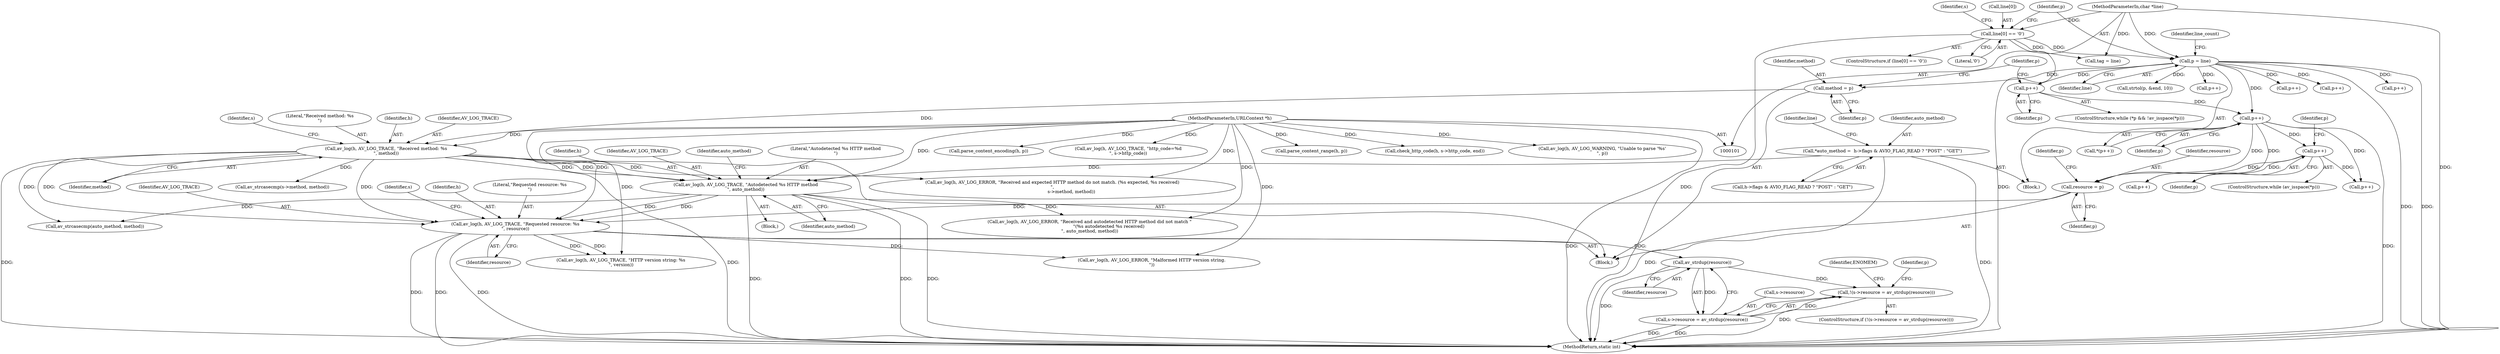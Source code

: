 digraph "0_FFmpeg_2a05c8f813de6f2278827734bf8102291e7484aa_7@API" {
"1000272" [label="(Call,av_strdup(resource))"];
"1000261" [label="(Call,av_log(h, AV_LOG_TRACE, \"Requested resource: %s\n\", resource))"];
"1000208" [label="(Call,av_log(h, AV_LOG_TRACE, \"Autodetected %s HTTP method\n\", auto_method))"];
"1000176" [label="(Call,av_log(h, AV_LOG_TRACE, \"Received method: %s\n\", method))"];
"1000102" [label="(MethodParameterIn,URLContext *h)"];
"1000158" [label="(Call,method = p)"];
"1000145" [label="(Call,p = line)"];
"1000132" [label="(Call,line[0] == '\0')"];
"1000103" [label="(MethodParameterIn,char *line)"];
"1000114" [label="(Call,*auto_method =  h->flags & AVIO_FLAG_READ ? \"POST\" : \"GET\")"];
"1000246" [label="(Call,resource = p)"];
"1000244" [label="(Call,p++)"];
"1000173" [label="(Call,p++)"];
"1000169" [label="(Call,p++)"];
"1000267" [label="(Call,!(s->resource = av_strdup(resource)))"];
"1000268" [label="(Call,s->resource = av_strdup(resource))"];
"1000106" [label="(Block,)"];
"1000140" [label="(Identifier,s)"];
"1000177" [label="(Identifier,h)"];
"1000172" [label="(Call,*(p++))"];
"1000273" [label="(Identifier,resource)"];
"1000146" [label="(Identifier,p)"];
"1000381" [label="(Call,p++)"];
"1000397" [label="(Call,p++)"];
"1000164" [label="(Identifier,p)"];
"1000243" [label="(Identifier,p)"];
"1000394" [label="(Call,tag = line)"];
"1000176" [label="(Call,av_log(h, AV_LOG_TRACE, \"Received method: %s\n\", method))"];
"1000254" [label="(Call,p++)"];
"1000686" [label="(MethodReturn,static int)"];
"1000276" [label="(Identifier,ENOMEM)"];
"1000269" [label="(Call,s->resource)"];
"1000183" [label="(Identifier,s)"];
"1000280" [label="(Identifier,p)"];
"1000169" [label="(Call,p++)"];
"1000116" [label="(Call,h->flags & AVIO_FLAG_READ ? \"POST\" : \"GET\")"];
"1000245" [label="(Identifier,p)"];
"1000174" [label="(Identifier,p)"];
"1000114" [label="(Call,*auto_method =  h->flags & AVIO_FLAG_READ ? \"POST\" : \"GET\")"];
"1000179" [label="(Literal,\"Received method: %s\n\")"];
"1000145" [label="(Call,p = line)"];
"1000263" [label="(Identifier,AV_LOG_TRACE)"];
"1000332" [label="(Call,p++)"];
"1000180" [label="(Identifier,method)"];
"1000170" [label="(Identifier,p)"];
"1000214" [label="(Call,av_strcasecmp(auto_method, method))"];
"1000218" [label="(Call,av_log(h, AV_LOG_ERROR, \"Received and autodetected HTTP method did not match \"\n                           \"(%s autodetected %s received)\n\", auto_method, method))"];
"1000270" [label="(Identifier,s)"];
"1000266" [label="(ControlStructure,if (!(s->resource = av_strdup(resource))))"];
"1000160" [label="(Identifier,p)"];
"1000187" [label="(Call,av_strcasecmp(s->method, method))"];
"1000147" [label="(Identifier,line)"];
"1000173" [label="(Call,p++)"];
"1000248" [label="(Identifier,p)"];
"1000207" [label="(Block,)"];
"1000158" [label="(Call,method = p)"];
"1000262" [label="(Identifier,h)"];
"1000133" [label="(Call,line[0])"];
"1000344" [label="(Call,strtol(p, &end, 10))"];
"1000208" [label="(Call,av_log(h, AV_LOG_TRACE, \"Autodetected %s HTTP method\n\", auto_method))"];
"1000209" [label="(Identifier,h)"];
"1000338" [label="(Call,p++)"];
"1000103" [label="(MethodParameterIn,char *line)"];
"1000315" [label="(Call,av_log(h, AV_LOG_TRACE, \"HTTP version string: %s\n\", version))"];
"1000210" [label="(Identifier,AV_LOG_TRACE)"];
"1000306" [label="(Call,av_log(h, AV_LOG_ERROR, \"Malformed HTTP version string.\n\"))"];
"1000193" [label="(Call,av_log(h, AV_LOG_ERROR, \"Received and expected HTTP method do not match. (%s expected, %s received)\n\",\n                           s->method, method))"];
"1000244" [label="(Call,p++)"];
"1000150" [label="(Identifier,line_count)"];
"1000215" [label="(Identifier,auto_method)"];
"1000131" [label="(ControlStructure,if (line[0] == '\0'))"];
"1000136" [label="(Literal,'\0')"];
"1000178" [label="(Identifier,AV_LOG_TRACE)"];
"1000264" [label="(Literal,\"Requested resource: %s\n\")"];
"1000253" [label="(Identifier,p)"];
"1000267" [label="(Call,!(s->resource = av_strdup(resource)))"];
"1000454" [label="(Call,parse_content_range(h, p))"];
"1000246" [label="(Call,resource = p)"];
"1000261" [label="(Call,av_log(h, AV_LOG_TRACE, \"Requested resource: %s\n\", resource))"];
"1000115" [label="(Identifier,auto_method)"];
"1000212" [label="(Identifier,auto_method)"];
"1000240" [label="(ControlStructure,while (av_isspace(*p)))"];
"1000265" [label="(Identifier,resource)"];
"1000360" [label="(Call,check_http_code(h, s->http_code, end))"];
"1000102" [label="(MethodParameterIn,URLContext *h)"];
"1000157" [label="(Block,)"];
"1000134" [label="(Identifier,line)"];
"1000161" [label="(ControlStructure,while (*p && !av_isspace(*p)))"];
"1000247" [label="(Identifier,resource)"];
"1000132" [label="(Call,line[0] == '\0')"];
"1000628" [label="(Call,av_log(h, AV_LOG_WARNING, \"Unable to parse '%s'\n\", p))"];
"1000258" [label="(Call,p++)"];
"1000159" [label="(Identifier,method)"];
"1000272" [label="(Call,av_strdup(resource))"];
"1000678" [label="(Call,parse_content_encoding(h, p))"];
"1000211" [label="(Literal,\"Autodetected %s HTTP method\n\")"];
"1000268" [label="(Call,s->resource = av_strdup(resource))"];
"1000349" [label="(Call,av_log(h, AV_LOG_TRACE, \"http_code=%d\n\", s->http_code))"];
"1000272" -> "1000268"  [label="AST: "];
"1000272" -> "1000273"  [label="CFG: "];
"1000273" -> "1000272"  [label="AST: "];
"1000268" -> "1000272"  [label="CFG: "];
"1000272" -> "1000686"  [label="DDG: "];
"1000272" -> "1000267"  [label="DDG: "];
"1000272" -> "1000268"  [label="DDG: "];
"1000261" -> "1000272"  [label="DDG: "];
"1000261" -> "1000157"  [label="AST: "];
"1000261" -> "1000265"  [label="CFG: "];
"1000262" -> "1000261"  [label="AST: "];
"1000263" -> "1000261"  [label="AST: "];
"1000264" -> "1000261"  [label="AST: "];
"1000265" -> "1000261"  [label="AST: "];
"1000270" -> "1000261"  [label="CFG: "];
"1000261" -> "1000686"  [label="DDG: "];
"1000261" -> "1000686"  [label="DDG: "];
"1000261" -> "1000686"  [label="DDG: "];
"1000208" -> "1000261"  [label="DDG: "];
"1000208" -> "1000261"  [label="DDG: "];
"1000176" -> "1000261"  [label="DDG: "];
"1000176" -> "1000261"  [label="DDG: "];
"1000102" -> "1000261"  [label="DDG: "];
"1000246" -> "1000261"  [label="DDG: "];
"1000261" -> "1000306"  [label="DDG: "];
"1000261" -> "1000315"  [label="DDG: "];
"1000261" -> "1000315"  [label="DDG: "];
"1000208" -> "1000207"  [label="AST: "];
"1000208" -> "1000212"  [label="CFG: "];
"1000209" -> "1000208"  [label="AST: "];
"1000210" -> "1000208"  [label="AST: "];
"1000211" -> "1000208"  [label="AST: "];
"1000212" -> "1000208"  [label="AST: "];
"1000215" -> "1000208"  [label="CFG: "];
"1000208" -> "1000686"  [label="DDG: "];
"1000208" -> "1000686"  [label="DDG: "];
"1000208" -> "1000686"  [label="DDG: "];
"1000176" -> "1000208"  [label="DDG: "];
"1000176" -> "1000208"  [label="DDG: "];
"1000102" -> "1000208"  [label="DDG: "];
"1000114" -> "1000208"  [label="DDG: "];
"1000208" -> "1000214"  [label="DDG: "];
"1000208" -> "1000218"  [label="DDG: "];
"1000176" -> "1000157"  [label="AST: "];
"1000176" -> "1000180"  [label="CFG: "];
"1000177" -> "1000176"  [label="AST: "];
"1000178" -> "1000176"  [label="AST: "];
"1000179" -> "1000176"  [label="AST: "];
"1000180" -> "1000176"  [label="AST: "];
"1000183" -> "1000176"  [label="CFG: "];
"1000176" -> "1000686"  [label="DDG: "];
"1000176" -> "1000686"  [label="DDG: "];
"1000102" -> "1000176"  [label="DDG: "];
"1000158" -> "1000176"  [label="DDG: "];
"1000176" -> "1000187"  [label="DDG: "];
"1000176" -> "1000193"  [label="DDG: "];
"1000176" -> "1000214"  [label="DDG: "];
"1000102" -> "1000101"  [label="AST: "];
"1000102" -> "1000686"  [label="DDG: "];
"1000102" -> "1000193"  [label="DDG: "];
"1000102" -> "1000218"  [label="DDG: "];
"1000102" -> "1000306"  [label="DDG: "];
"1000102" -> "1000315"  [label="DDG: "];
"1000102" -> "1000349"  [label="DDG: "];
"1000102" -> "1000360"  [label="DDG: "];
"1000102" -> "1000454"  [label="DDG: "];
"1000102" -> "1000628"  [label="DDG: "];
"1000102" -> "1000678"  [label="DDG: "];
"1000158" -> "1000157"  [label="AST: "];
"1000158" -> "1000160"  [label="CFG: "];
"1000159" -> "1000158"  [label="AST: "];
"1000160" -> "1000158"  [label="AST: "];
"1000164" -> "1000158"  [label="CFG: "];
"1000145" -> "1000158"  [label="DDG: "];
"1000145" -> "1000106"  [label="AST: "];
"1000145" -> "1000147"  [label="CFG: "];
"1000146" -> "1000145"  [label="AST: "];
"1000147" -> "1000145"  [label="AST: "];
"1000150" -> "1000145"  [label="CFG: "];
"1000145" -> "1000686"  [label="DDG: "];
"1000145" -> "1000686"  [label="DDG: "];
"1000132" -> "1000145"  [label="DDG: "];
"1000103" -> "1000145"  [label="DDG: "];
"1000145" -> "1000169"  [label="DDG: "];
"1000145" -> "1000173"  [label="DDG: "];
"1000145" -> "1000332"  [label="DDG: "];
"1000145" -> "1000338"  [label="DDG: "];
"1000145" -> "1000344"  [label="DDG: "];
"1000145" -> "1000381"  [label="DDG: "];
"1000145" -> "1000397"  [label="DDG: "];
"1000132" -> "1000131"  [label="AST: "];
"1000132" -> "1000136"  [label="CFG: "];
"1000133" -> "1000132"  [label="AST: "];
"1000136" -> "1000132"  [label="AST: "];
"1000140" -> "1000132"  [label="CFG: "];
"1000146" -> "1000132"  [label="CFG: "];
"1000132" -> "1000686"  [label="DDG: "];
"1000132" -> "1000686"  [label="DDG: "];
"1000103" -> "1000132"  [label="DDG: "];
"1000132" -> "1000394"  [label="DDG: "];
"1000103" -> "1000101"  [label="AST: "];
"1000103" -> "1000686"  [label="DDG: "];
"1000103" -> "1000394"  [label="DDG: "];
"1000114" -> "1000106"  [label="AST: "];
"1000114" -> "1000116"  [label="CFG: "];
"1000115" -> "1000114"  [label="AST: "];
"1000116" -> "1000114"  [label="AST: "];
"1000134" -> "1000114"  [label="CFG: "];
"1000114" -> "1000686"  [label="DDG: "];
"1000114" -> "1000686"  [label="DDG: "];
"1000246" -> "1000157"  [label="AST: "];
"1000246" -> "1000248"  [label="CFG: "];
"1000247" -> "1000246"  [label="AST: "];
"1000248" -> "1000246"  [label="AST: "];
"1000253" -> "1000246"  [label="CFG: "];
"1000244" -> "1000246"  [label="DDG: "];
"1000173" -> "1000246"  [label="DDG: "];
"1000244" -> "1000240"  [label="AST: "];
"1000244" -> "1000245"  [label="CFG: "];
"1000245" -> "1000244"  [label="AST: "];
"1000243" -> "1000244"  [label="CFG: "];
"1000173" -> "1000244"  [label="DDG: "];
"1000244" -> "1000254"  [label="DDG: "];
"1000244" -> "1000258"  [label="DDG: "];
"1000173" -> "1000172"  [label="AST: "];
"1000173" -> "1000174"  [label="CFG: "];
"1000174" -> "1000173"  [label="AST: "];
"1000172" -> "1000173"  [label="CFG: "];
"1000173" -> "1000686"  [label="DDG: "];
"1000169" -> "1000173"  [label="DDG: "];
"1000173" -> "1000254"  [label="DDG: "];
"1000173" -> "1000258"  [label="DDG: "];
"1000169" -> "1000161"  [label="AST: "];
"1000169" -> "1000170"  [label="CFG: "];
"1000170" -> "1000169"  [label="AST: "];
"1000164" -> "1000169"  [label="CFG: "];
"1000267" -> "1000266"  [label="AST: "];
"1000267" -> "1000268"  [label="CFG: "];
"1000268" -> "1000267"  [label="AST: "];
"1000276" -> "1000267"  [label="CFG: "];
"1000280" -> "1000267"  [label="CFG: "];
"1000267" -> "1000686"  [label="DDG: "];
"1000268" -> "1000267"  [label="DDG: "];
"1000269" -> "1000268"  [label="AST: "];
"1000268" -> "1000686"  [label="DDG: "];
"1000268" -> "1000686"  [label="DDG: "];
}
